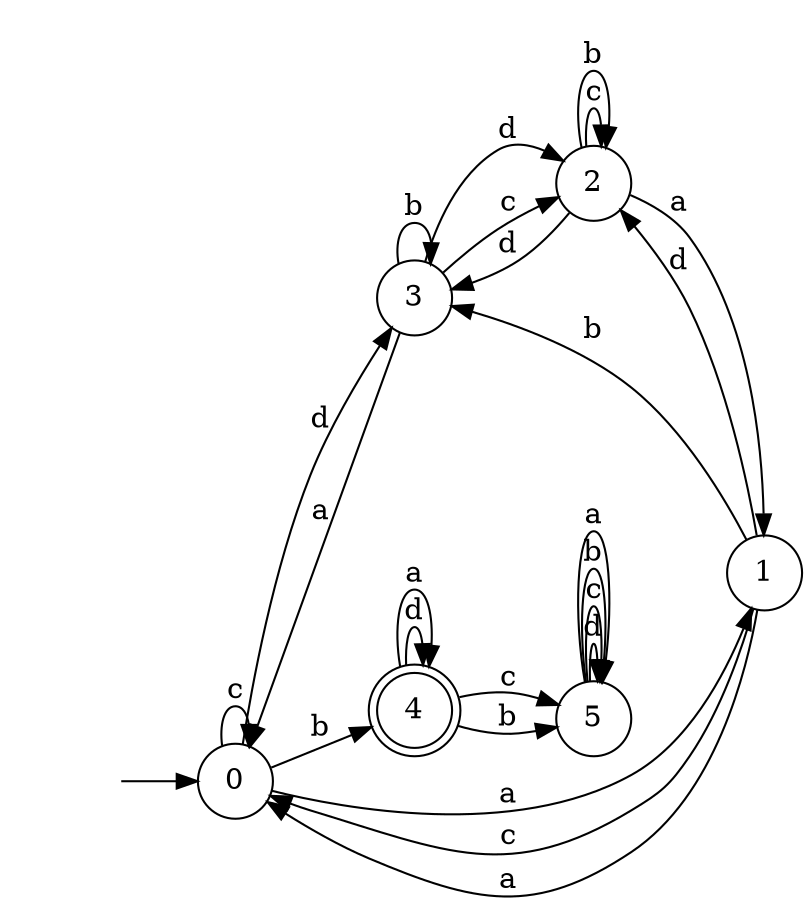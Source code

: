digraph {
  rankdir=LR;
  0 [label="0", shape = circle];
  0 -> 3 [label="d"];
  0 -> 0 [label="c"];
  0 -> 4 [label="b"];
  0 -> 1 [label="a"];
  1 [label="1", shape = circle];
  1 -> 2 [label="d"];
  1 -> 0 [label="c"];
  1 -> 3 [label="b"];
  1 -> 0 [label="a"];
  2 [label="2", shape = circle];
  2 -> 3 [label="d"];
  2 -> 2 [label="c"];
  2 -> 2 [label="b"];
  2 -> 1 [label="a"];
  3 [label="3", shape = circle];
  3 -> 2 [label="d"];
  3 -> 2 [label="c"];
  3 -> 3 [label="b"];
  3 -> 0 [label="a"];
  4 [label="4", shape = doublecircle];
  4 -> 4 [label="d"];
  4 -> 5 [label="c"];
  4 -> 5 [label="b"];
  4 -> 4 [label="a"];
  5 [label="5", shape = circle];
  5 -> 5 [label="d"];
  5 -> 5 [label="c"];
  5 -> 5 [label="b"];
  5 -> 5 [label="a"];
  6 [label="", shape = plaintext];
  6 -> 0 [label=""];
}
